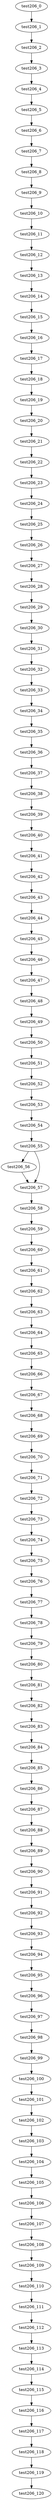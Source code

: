 digraph G {
test206_0->test206_1;
test206_1->test206_2;
test206_2->test206_3;
test206_3->test206_4;
test206_4->test206_5;
test206_5->test206_6;
test206_6->test206_7;
test206_7->test206_8;
test206_8->test206_9;
test206_9->test206_10;
test206_10->test206_11;
test206_11->test206_12;
test206_12->test206_13;
test206_13->test206_14;
test206_14->test206_15;
test206_15->test206_16;
test206_16->test206_17;
test206_17->test206_18;
test206_18->test206_19;
test206_19->test206_20;
test206_20->test206_21;
test206_21->test206_22;
test206_22->test206_23;
test206_23->test206_24;
test206_24->test206_25;
test206_25->test206_26;
test206_26->test206_27;
test206_27->test206_28;
test206_28->test206_29;
test206_29->test206_30;
test206_30->test206_31;
test206_31->test206_32;
test206_32->test206_33;
test206_33->test206_34;
test206_34->test206_35;
test206_35->test206_36;
test206_36->test206_37;
test206_37->test206_38;
test206_38->test206_39;
test206_39->test206_40;
test206_40->test206_41;
test206_41->test206_42;
test206_42->test206_43;
test206_43->test206_44;
test206_44->test206_45;
test206_45->test206_46;
test206_46->test206_47;
test206_47->test206_48;
test206_48->test206_49;
test206_49->test206_50;
test206_50->test206_51;
test206_51->test206_52;
test206_52->test206_53;
test206_53->test206_54;
test206_54->test206_55;
test206_55->test206_56;
test206_55->test206_57;
test206_56->test206_57;
test206_57->test206_58;
test206_58->test206_59;
test206_59->test206_60;
test206_60->test206_61;
test206_61->test206_62;
test206_62->test206_63;
test206_63->test206_64;
test206_64->test206_65;
test206_65->test206_66;
test206_66->test206_67;
test206_67->test206_68;
test206_68->test206_69;
test206_69->test206_70;
test206_70->test206_71;
test206_71->test206_72;
test206_72->test206_73;
test206_73->test206_74;
test206_74->test206_75;
test206_75->test206_76;
test206_76->test206_77;
test206_77->test206_78;
test206_78->test206_79;
test206_79->test206_80;
test206_80->test206_81;
test206_81->test206_82;
test206_82->test206_83;
test206_83->test206_84;
test206_84->test206_85;
test206_85->test206_86;
test206_86->test206_87;
test206_87->test206_88;
test206_88->test206_89;
test206_89->test206_90;
test206_90->test206_91;
test206_91->test206_92;
test206_92->test206_93;
test206_93->test206_94;
test206_94->test206_95;
test206_95->test206_96;
test206_96->test206_97;
test206_97->test206_98;
test206_98->test206_99;
test206_99->test206_100;
test206_100->test206_101;
test206_101->test206_102;
test206_102->test206_103;
test206_103->test206_104;
test206_104->test206_105;
test206_105->test206_106;
test206_106->test206_107;
test206_107->test206_108;
test206_108->test206_109;
test206_109->test206_110;
test206_110->test206_111;
test206_111->test206_112;
test206_112->test206_113;
test206_113->test206_114;
test206_114->test206_115;
test206_115->test206_116;
test206_116->test206_117;
test206_117->test206_118;
test206_118->test206_119;
test206_119->test206_120;

}
